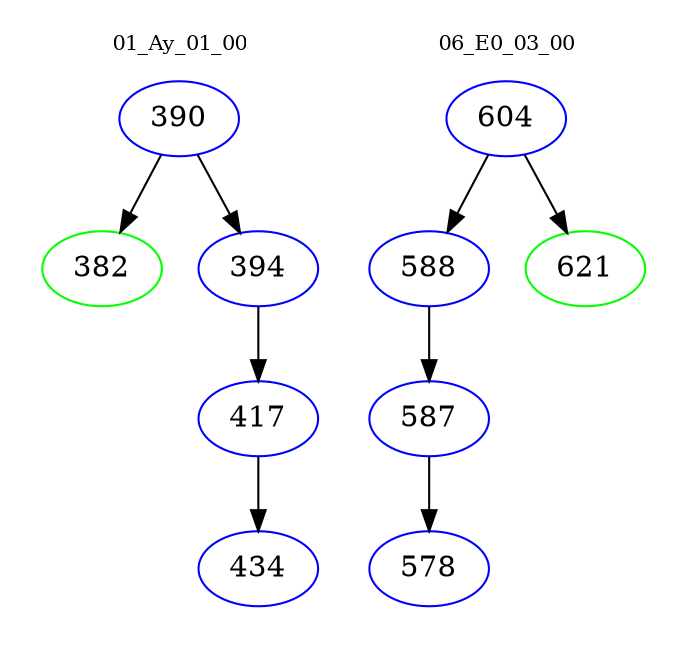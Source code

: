 digraph{
subgraph cluster_0 {
color = white
label = "01_Ay_01_00";
fontsize=10;
T0_390 [label="390", color="blue"]
T0_390 -> T0_382 [color="black"]
T0_382 [label="382", color="green"]
T0_390 -> T0_394 [color="black"]
T0_394 [label="394", color="blue"]
T0_394 -> T0_417 [color="black"]
T0_417 [label="417", color="blue"]
T0_417 -> T0_434 [color="black"]
T0_434 [label="434", color="blue"]
}
subgraph cluster_1 {
color = white
label = "06_E0_03_00";
fontsize=10;
T1_604 [label="604", color="blue"]
T1_604 -> T1_588 [color="black"]
T1_588 [label="588", color="blue"]
T1_588 -> T1_587 [color="black"]
T1_587 [label="587", color="blue"]
T1_587 -> T1_578 [color="black"]
T1_578 [label="578", color="blue"]
T1_604 -> T1_621 [color="black"]
T1_621 [label="621", color="green"]
}
}
